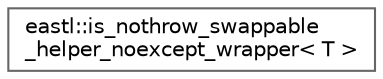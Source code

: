 digraph "类继承关系图"
{
 // LATEX_PDF_SIZE
  bgcolor="transparent";
  edge [fontname=Helvetica,fontsize=10,labelfontname=Helvetica,labelfontsize=10];
  node [fontname=Helvetica,fontsize=10,shape=box,height=0.2,width=0.4];
  rankdir="LR";
  Node0 [id="Node000000",label="eastl::is_nothrow_swappable\l_helper_noexcept_wrapper\< T \>",height=0.2,width=0.4,color="grey40", fillcolor="white", style="filled",URL="$structeastl_1_1is__nothrow__swappable__helper__noexcept__wrapper.html",tooltip=" "];
}
